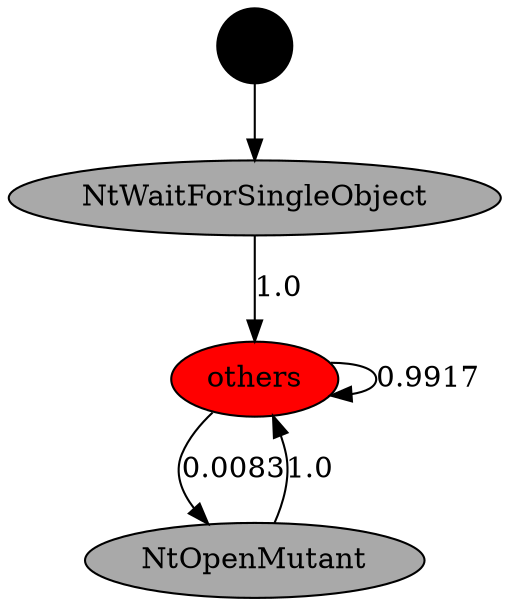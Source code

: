 digraph "./API_PER_CATEGORY/OpenMutex.exe_7232_Synchronization_API_per_Category_Transition_Matrix" {
	NtWaitForSingleObject [label=NtWaitForSingleObject fillcolor=darkgray style=filled]
	others [label=others fillcolor=red style=filled]
	NtWaitForSingleObject -> others [label=1.0]
	Start [label="" fillcolor=black fontcolor=white shape=circle style=filled]
	Start -> NtWaitForSingleObject
	others [label=others fillcolor=red style=filled]
	others [label=others fillcolor=red style=filled]
	others -> others [label=0.9917]
	others [label=others fillcolor=red style=filled]
	NtOpenMutant [label=NtOpenMutant fillcolor=darkgray style=filled]
	others -> NtOpenMutant [label=0.0083]
	NtOpenMutant [label=NtOpenMutant fillcolor=darkgray style=filled]
	others [label=others fillcolor=red style=filled]
	NtOpenMutant -> others [label=1.0]
}
